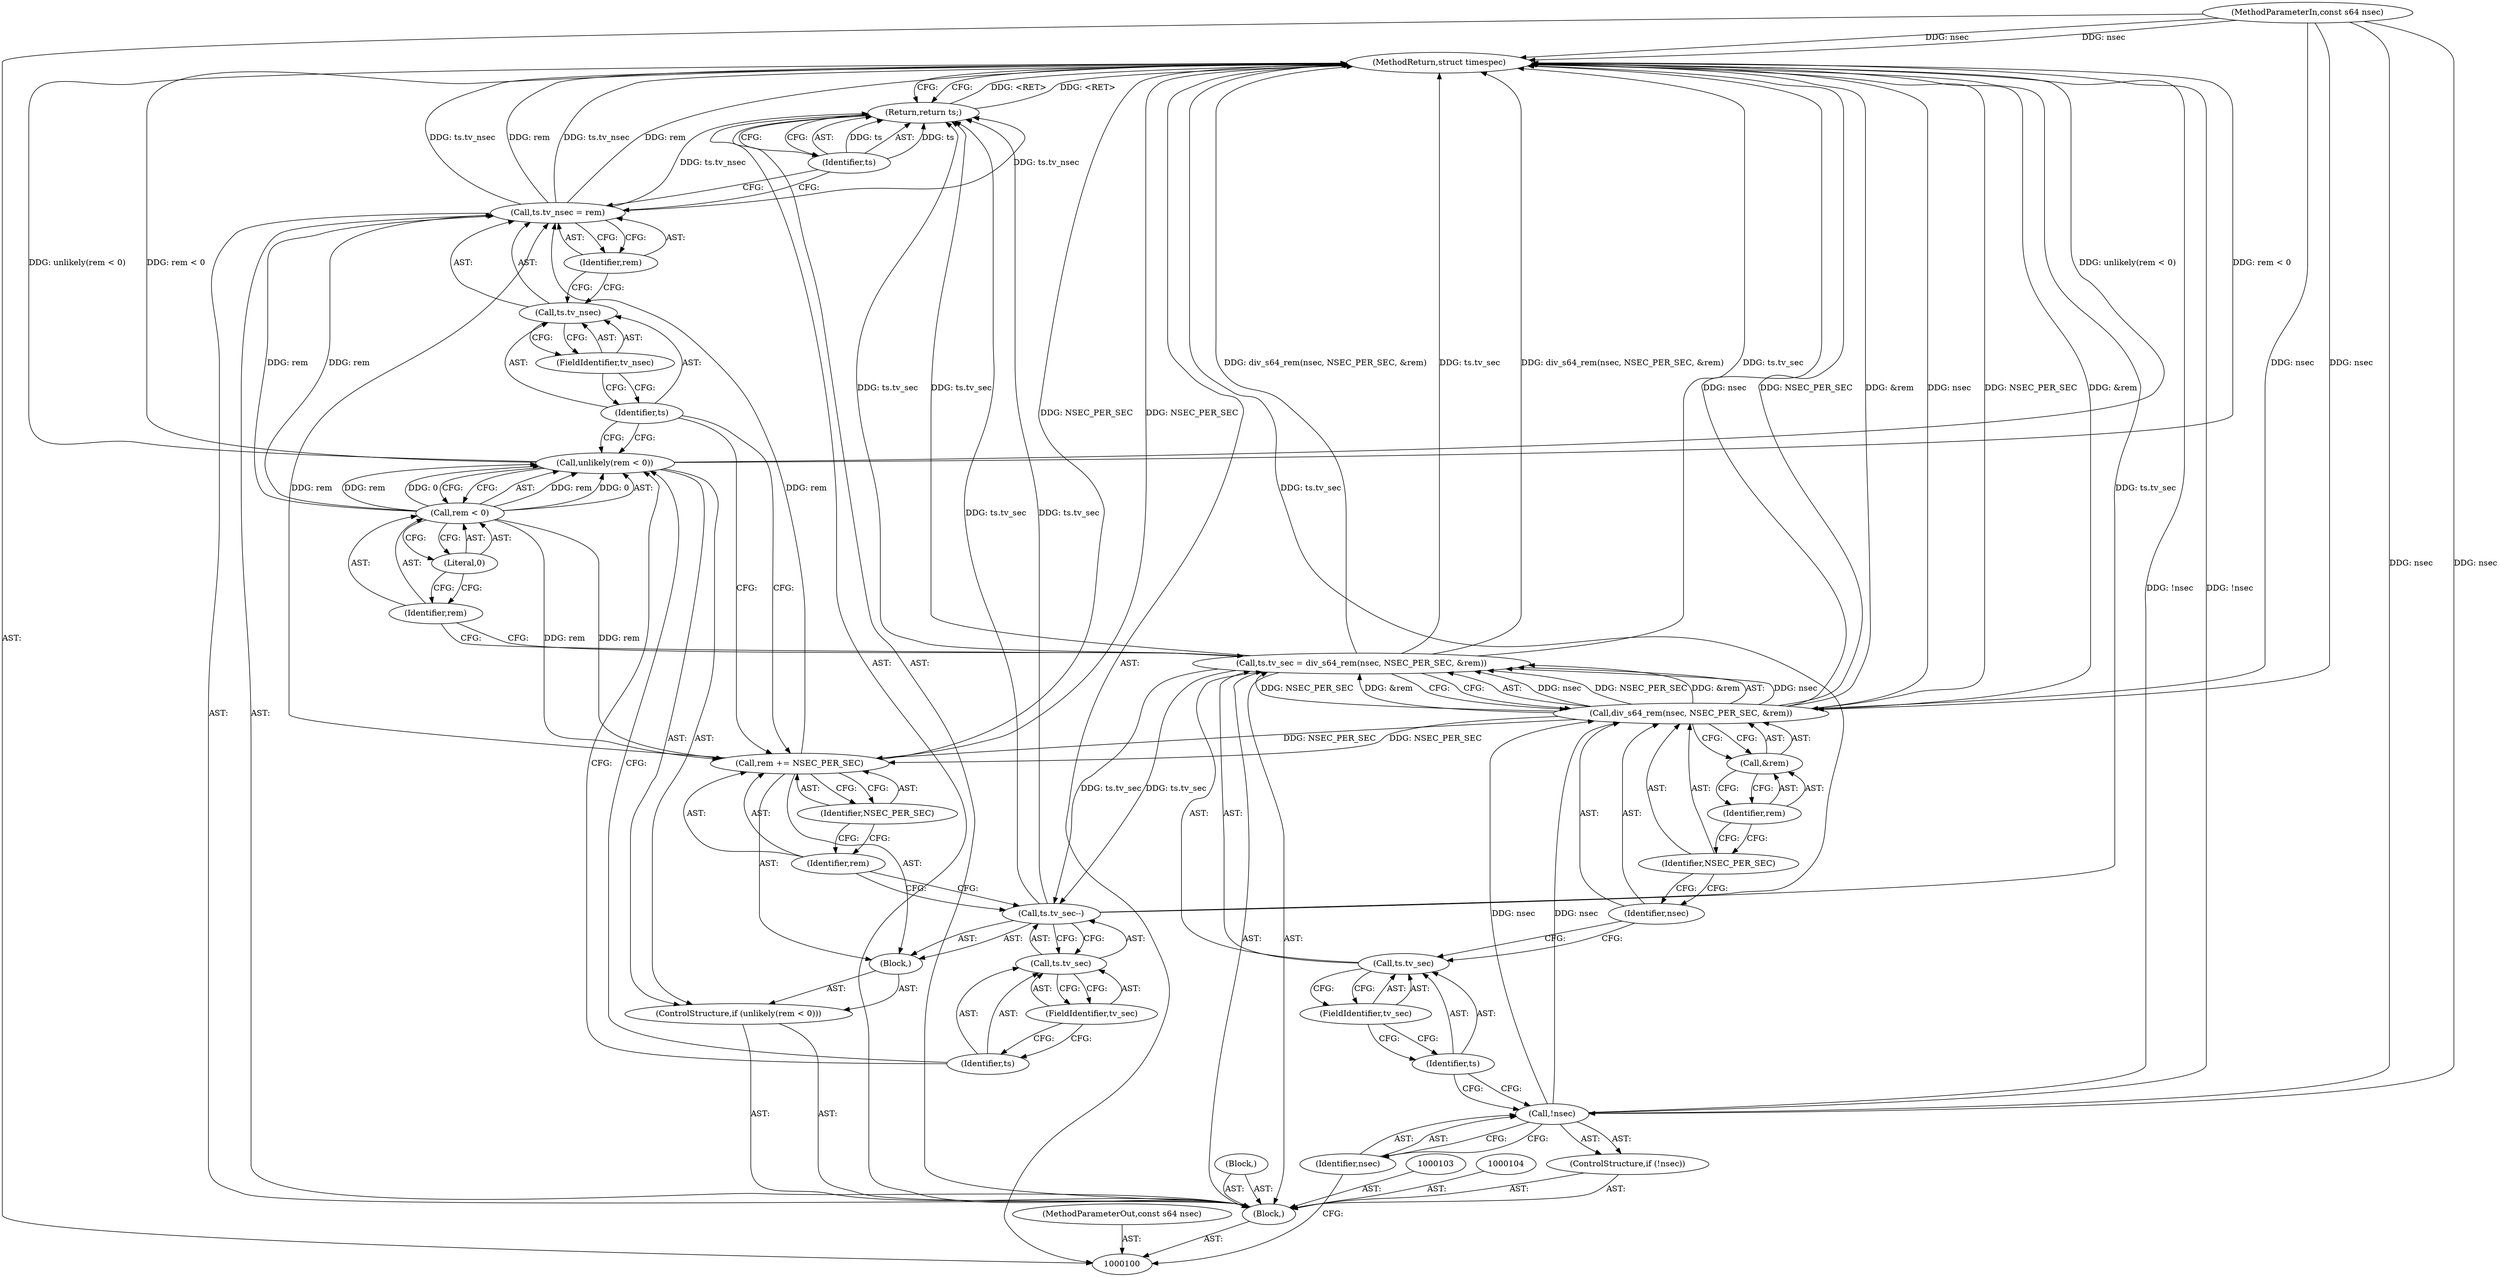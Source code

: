 digraph "0_linux_f8bd2258e2d520dff28c855658bd24bdafb5102d_7" {
"1000138" [label="(MethodReturn,struct timespec)"];
"1000101" [label="(MethodParameterIn,const s64 nsec)"];
"1000188" [label="(MethodParameterOut,const s64 nsec)"];
"1000118" [label="(ControlStructure,if (unlikely(rem < 0)))"];
"1000120" [label="(Call,rem < 0)"];
"1000121" [label="(Identifier,rem)"];
"1000122" [label="(Literal,0)"];
"1000123" [label="(Block,)"];
"1000119" [label="(Call,unlikely(rem < 0))"];
"1000124" [label="(Call,ts.tv_sec--)"];
"1000125" [label="(Call,ts.tv_sec)"];
"1000126" [label="(Identifier,ts)"];
"1000127" [label="(FieldIdentifier,tv_sec)"];
"1000128" [label="(Call,rem += NSEC_PER_SEC)"];
"1000129" [label="(Identifier,rem)"];
"1000130" [label="(Identifier,NSEC_PER_SEC)"];
"1000131" [label="(Call,ts.tv_nsec = rem)"];
"1000132" [label="(Call,ts.tv_nsec)"];
"1000133" [label="(Identifier,ts)"];
"1000135" [label="(Identifier,rem)"];
"1000134" [label="(FieldIdentifier,tv_nsec)"];
"1000136" [label="(Return,return ts;)"];
"1000137" [label="(Identifier,ts)"];
"1000102" [label="(Block,)"];
"1000105" [label="(ControlStructure,if (!nsec))"];
"1000106" [label="(Call,!nsec)"];
"1000107" [label="(Identifier,nsec)"];
"1000108" [label="(Block,)"];
"1000109" [label="(Call,ts.tv_sec = div_s64_rem(nsec, NSEC_PER_SEC, &rem))"];
"1000110" [label="(Call,ts.tv_sec)"];
"1000111" [label="(Identifier,ts)"];
"1000113" [label="(Call,div_s64_rem(nsec, NSEC_PER_SEC, &rem))"];
"1000114" [label="(Identifier,nsec)"];
"1000115" [label="(Identifier,NSEC_PER_SEC)"];
"1000112" [label="(FieldIdentifier,tv_sec)"];
"1000116" [label="(Call,&rem)"];
"1000117" [label="(Identifier,rem)"];
"1000138" -> "1000100"  [label="AST: "];
"1000138" -> "1000136"  [label="CFG: "];
"1000136" -> "1000138"  [label="DDG: <RET>"];
"1000128" -> "1000138"  [label="DDG: NSEC_PER_SEC"];
"1000124" -> "1000138"  [label="DDG: ts.tv_sec"];
"1000113" -> "1000138"  [label="DDG: nsec"];
"1000113" -> "1000138"  [label="DDG: NSEC_PER_SEC"];
"1000113" -> "1000138"  [label="DDG: &rem"];
"1000131" -> "1000138"  [label="DDG: ts.tv_nsec"];
"1000131" -> "1000138"  [label="DDG: rem"];
"1000119" -> "1000138"  [label="DDG: unlikely(rem < 0)"];
"1000119" -> "1000138"  [label="DDG: rem < 0"];
"1000109" -> "1000138"  [label="DDG: div_s64_rem(nsec, NSEC_PER_SEC, &rem)"];
"1000109" -> "1000138"  [label="DDG: ts.tv_sec"];
"1000101" -> "1000138"  [label="DDG: nsec"];
"1000106" -> "1000138"  [label="DDG: !nsec"];
"1000101" -> "1000100"  [label="AST: "];
"1000101" -> "1000138"  [label="DDG: nsec"];
"1000101" -> "1000106"  [label="DDG: nsec"];
"1000101" -> "1000113"  [label="DDG: nsec"];
"1000188" -> "1000100"  [label="AST: "];
"1000118" -> "1000102"  [label="AST: "];
"1000119" -> "1000118"  [label="AST: "];
"1000123" -> "1000118"  [label="AST: "];
"1000120" -> "1000119"  [label="AST: "];
"1000120" -> "1000122"  [label="CFG: "];
"1000121" -> "1000120"  [label="AST: "];
"1000122" -> "1000120"  [label="AST: "];
"1000119" -> "1000120"  [label="CFG: "];
"1000120" -> "1000119"  [label="DDG: rem"];
"1000120" -> "1000119"  [label="DDG: 0"];
"1000120" -> "1000128"  [label="DDG: rem"];
"1000120" -> "1000131"  [label="DDG: rem"];
"1000121" -> "1000120"  [label="AST: "];
"1000121" -> "1000109"  [label="CFG: "];
"1000122" -> "1000121"  [label="CFG: "];
"1000122" -> "1000120"  [label="AST: "];
"1000122" -> "1000121"  [label="CFG: "];
"1000120" -> "1000122"  [label="CFG: "];
"1000123" -> "1000118"  [label="AST: "];
"1000124" -> "1000123"  [label="AST: "];
"1000128" -> "1000123"  [label="AST: "];
"1000119" -> "1000118"  [label="AST: "];
"1000119" -> "1000120"  [label="CFG: "];
"1000120" -> "1000119"  [label="AST: "];
"1000126" -> "1000119"  [label="CFG: "];
"1000133" -> "1000119"  [label="CFG: "];
"1000119" -> "1000138"  [label="DDG: unlikely(rem < 0)"];
"1000119" -> "1000138"  [label="DDG: rem < 0"];
"1000120" -> "1000119"  [label="DDG: rem"];
"1000120" -> "1000119"  [label="DDG: 0"];
"1000124" -> "1000123"  [label="AST: "];
"1000124" -> "1000125"  [label="CFG: "];
"1000125" -> "1000124"  [label="AST: "];
"1000129" -> "1000124"  [label="CFG: "];
"1000124" -> "1000138"  [label="DDG: ts.tv_sec"];
"1000109" -> "1000124"  [label="DDG: ts.tv_sec"];
"1000124" -> "1000136"  [label="DDG: ts.tv_sec"];
"1000125" -> "1000124"  [label="AST: "];
"1000125" -> "1000127"  [label="CFG: "];
"1000126" -> "1000125"  [label="AST: "];
"1000127" -> "1000125"  [label="AST: "];
"1000124" -> "1000125"  [label="CFG: "];
"1000126" -> "1000125"  [label="AST: "];
"1000126" -> "1000119"  [label="CFG: "];
"1000127" -> "1000126"  [label="CFG: "];
"1000127" -> "1000125"  [label="AST: "];
"1000127" -> "1000126"  [label="CFG: "];
"1000125" -> "1000127"  [label="CFG: "];
"1000128" -> "1000123"  [label="AST: "];
"1000128" -> "1000130"  [label="CFG: "];
"1000129" -> "1000128"  [label="AST: "];
"1000130" -> "1000128"  [label="AST: "];
"1000133" -> "1000128"  [label="CFG: "];
"1000128" -> "1000138"  [label="DDG: NSEC_PER_SEC"];
"1000113" -> "1000128"  [label="DDG: NSEC_PER_SEC"];
"1000120" -> "1000128"  [label="DDG: rem"];
"1000128" -> "1000131"  [label="DDG: rem"];
"1000129" -> "1000128"  [label="AST: "];
"1000129" -> "1000124"  [label="CFG: "];
"1000130" -> "1000129"  [label="CFG: "];
"1000130" -> "1000128"  [label="AST: "];
"1000130" -> "1000129"  [label="CFG: "];
"1000128" -> "1000130"  [label="CFG: "];
"1000131" -> "1000102"  [label="AST: "];
"1000131" -> "1000135"  [label="CFG: "];
"1000132" -> "1000131"  [label="AST: "];
"1000135" -> "1000131"  [label="AST: "];
"1000137" -> "1000131"  [label="CFG: "];
"1000131" -> "1000138"  [label="DDG: ts.tv_nsec"];
"1000131" -> "1000138"  [label="DDG: rem"];
"1000128" -> "1000131"  [label="DDG: rem"];
"1000120" -> "1000131"  [label="DDG: rem"];
"1000131" -> "1000136"  [label="DDG: ts.tv_nsec"];
"1000132" -> "1000131"  [label="AST: "];
"1000132" -> "1000134"  [label="CFG: "];
"1000133" -> "1000132"  [label="AST: "];
"1000134" -> "1000132"  [label="AST: "];
"1000135" -> "1000132"  [label="CFG: "];
"1000133" -> "1000132"  [label="AST: "];
"1000133" -> "1000128"  [label="CFG: "];
"1000133" -> "1000119"  [label="CFG: "];
"1000134" -> "1000133"  [label="CFG: "];
"1000135" -> "1000131"  [label="AST: "];
"1000135" -> "1000132"  [label="CFG: "];
"1000131" -> "1000135"  [label="CFG: "];
"1000134" -> "1000132"  [label="AST: "];
"1000134" -> "1000133"  [label="CFG: "];
"1000132" -> "1000134"  [label="CFG: "];
"1000136" -> "1000102"  [label="AST: "];
"1000136" -> "1000137"  [label="CFG: "];
"1000137" -> "1000136"  [label="AST: "];
"1000138" -> "1000136"  [label="CFG: "];
"1000136" -> "1000138"  [label="DDG: <RET>"];
"1000137" -> "1000136"  [label="DDG: ts"];
"1000124" -> "1000136"  [label="DDG: ts.tv_sec"];
"1000131" -> "1000136"  [label="DDG: ts.tv_nsec"];
"1000109" -> "1000136"  [label="DDG: ts.tv_sec"];
"1000137" -> "1000136"  [label="AST: "];
"1000137" -> "1000131"  [label="CFG: "];
"1000136" -> "1000137"  [label="CFG: "];
"1000137" -> "1000136"  [label="DDG: ts"];
"1000102" -> "1000100"  [label="AST: "];
"1000103" -> "1000102"  [label="AST: "];
"1000104" -> "1000102"  [label="AST: "];
"1000105" -> "1000102"  [label="AST: "];
"1000108" -> "1000102"  [label="AST: "];
"1000109" -> "1000102"  [label="AST: "];
"1000118" -> "1000102"  [label="AST: "];
"1000131" -> "1000102"  [label="AST: "];
"1000136" -> "1000102"  [label="AST: "];
"1000105" -> "1000102"  [label="AST: "];
"1000106" -> "1000105"  [label="AST: "];
"1000106" -> "1000105"  [label="AST: "];
"1000106" -> "1000107"  [label="CFG: "];
"1000107" -> "1000106"  [label="AST: "];
"1000111" -> "1000106"  [label="CFG: "];
"1000106" -> "1000138"  [label="DDG: !nsec"];
"1000101" -> "1000106"  [label="DDG: nsec"];
"1000106" -> "1000113"  [label="DDG: nsec"];
"1000107" -> "1000106"  [label="AST: "];
"1000107" -> "1000100"  [label="CFG: "];
"1000106" -> "1000107"  [label="CFG: "];
"1000108" -> "1000102"  [label="AST: "];
"1000109" -> "1000102"  [label="AST: "];
"1000109" -> "1000113"  [label="CFG: "];
"1000110" -> "1000109"  [label="AST: "];
"1000113" -> "1000109"  [label="AST: "];
"1000121" -> "1000109"  [label="CFG: "];
"1000109" -> "1000138"  [label="DDG: div_s64_rem(nsec, NSEC_PER_SEC, &rem)"];
"1000109" -> "1000138"  [label="DDG: ts.tv_sec"];
"1000113" -> "1000109"  [label="DDG: nsec"];
"1000113" -> "1000109"  [label="DDG: NSEC_PER_SEC"];
"1000113" -> "1000109"  [label="DDG: &rem"];
"1000109" -> "1000124"  [label="DDG: ts.tv_sec"];
"1000109" -> "1000136"  [label="DDG: ts.tv_sec"];
"1000110" -> "1000109"  [label="AST: "];
"1000110" -> "1000112"  [label="CFG: "];
"1000111" -> "1000110"  [label="AST: "];
"1000112" -> "1000110"  [label="AST: "];
"1000114" -> "1000110"  [label="CFG: "];
"1000111" -> "1000110"  [label="AST: "];
"1000111" -> "1000106"  [label="CFG: "];
"1000112" -> "1000111"  [label="CFG: "];
"1000113" -> "1000109"  [label="AST: "];
"1000113" -> "1000116"  [label="CFG: "];
"1000114" -> "1000113"  [label="AST: "];
"1000115" -> "1000113"  [label="AST: "];
"1000116" -> "1000113"  [label="AST: "];
"1000109" -> "1000113"  [label="CFG: "];
"1000113" -> "1000138"  [label="DDG: nsec"];
"1000113" -> "1000138"  [label="DDG: NSEC_PER_SEC"];
"1000113" -> "1000138"  [label="DDG: &rem"];
"1000113" -> "1000109"  [label="DDG: nsec"];
"1000113" -> "1000109"  [label="DDG: NSEC_PER_SEC"];
"1000113" -> "1000109"  [label="DDG: &rem"];
"1000106" -> "1000113"  [label="DDG: nsec"];
"1000101" -> "1000113"  [label="DDG: nsec"];
"1000113" -> "1000128"  [label="DDG: NSEC_PER_SEC"];
"1000114" -> "1000113"  [label="AST: "];
"1000114" -> "1000110"  [label="CFG: "];
"1000115" -> "1000114"  [label="CFG: "];
"1000115" -> "1000113"  [label="AST: "];
"1000115" -> "1000114"  [label="CFG: "];
"1000117" -> "1000115"  [label="CFG: "];
"1000112" -> "1000110"  [label="AST: "];
"1000112" -> "1000111"  [label="CFG: "];
"1000110" -> "1000112"  [label="CFG: "];
"1000116" -> "1000113"  [label="AST: "];
"1000116" -> "1000117"  [label="CFG: "];
"1000117" -> "1000116"  [label="AST: "];
"1000113" -> "1000116"  [label="CFG: "];
"1000117" -> "1000116"  [label="AST: "];
"1000117" -> "1000115"  [label="CFG: "];
"1000116" -> "1000117"  [label="CFG: "];
}

